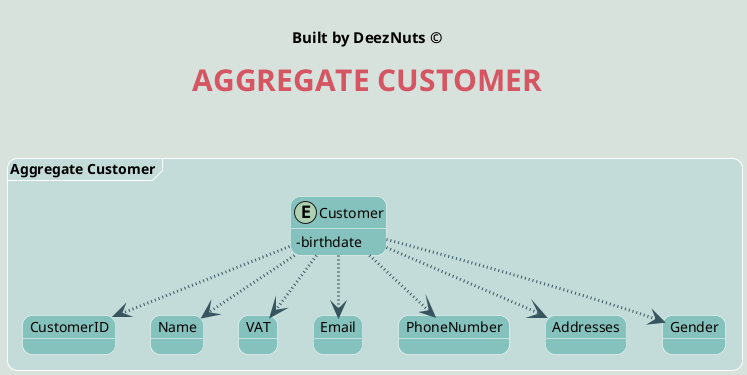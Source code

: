 @startuml

@startuml
hide methods
' ======= layout =========
skinparam backgroundColor #d7e2dd
skinparam titleBorderRoundCorner 15
skinparam titleFontSize 30
skinparam classAttributeIconSize 0
skinparam titleFontName Arial Black
skinparam titleFontColor #d55563

skinparam packageBackgroundColor #C3DBD9
skinparam packageBorderColor #
skinparam packageBorderThickness 40

skinparam roundcorner 20
skinparam stereotypeCBackgroundColor #e0a2a4
skinparam arrowThickness 3

skinparam class {
ArrowColor ffc5a1
BorderColor White
BackgroundColor #86c2bd
}

skinparam object {
ArrowColor ffc5a1
BorderColor White
BackgroundColor #86c2bd
}

' ======= title =========
center header


<font color=Black size=15><b>Built by DeezNuts ©</font>
endheader
title <b>AGGREGATE CUSTOMER\n

' ======= aggregates =========

package "Aggregate Customer" <<Frame>> {
    entity Customer{
        - birthdate
    }
    object CustomerID
    object Name
    object VAT
    object Email
    object PhoneNumber
    object Addresses
    object Gender

    Customer -down[dotted,#38555F]-> CustomerID
    Customer -down[dotted,#38555F]-> Name
    Customer -down[dotted,#38555F]-> VAT
    Customer -down[dotted,#38555F]-> Email
    Customer -down[dotted,#38555F]-> PhoneNumber
    Customer -down[dotted,#38555F]-> Addresses
    Customer -down[dotted,#38555F]-> Gender
}


@enduml